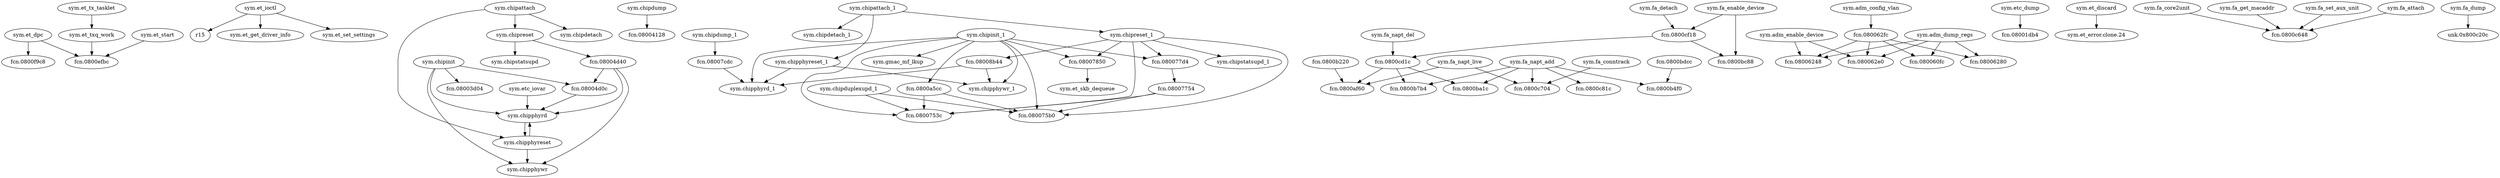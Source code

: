 digraph code {
  "0x080108a8" [label="sym.et_dpc"];
  "0x080108a8" -> "0x0800f9c8";
  "0x0800f9c8" [label="fcn.0800f9c8"];
  "0x080108a8" -> "0x0800efbc";
  "0x0800efbc" [label="fcn.0800efbc"];
  "0x0800f9ac" [label="sym.et_tx_tasklet"];
  "0x0800f9ac" -> "0x0800f96c";
  "0x0800f96c" [label="sym.et_txq_work"];
  "0x0800f96c" [label="sym.et_txq_work"];
  "0x0800f96c" -> "0x0800efbc";
  "0x0800efbc" [label="fcn.0800efbc"];
  "0x08000aac" [label="sym.et_ioctl"];
  "0x08000aac" -> "0x08000034";
  "0x08000034" [label="r15"];
  "0x08000aac" -> "0x080007f8";
  "0x080007f8" [label="sym.et_get_driver_info"];
  "0x08000aac" -> "0x08000850";
  "0x08000850" [label="sym.et_set_settings"];
  "0x0800f4b4" [label="sym.et_start"];
  "0x0800f4b4" -> "0x0800efbc";
  "0x0800efbc" [label="fcn.0800efbc"];
  "0x08003fa0" [label="sym.chipphyrd"];
  "0x08003fa0" -> "0x08004e0c";
  "0x08004e0c" [label="sym.chipphyreset"];
  "0x08004e0c" [label="sym.chipphyreset"];
  "0x08004e0c" -> "0x08003dfc";
  "0x08003dfc" [label="sym.chipphywr"];
  "0x08004e0c" -> "0x08003fa0";
  "0x08003fa0" [label="sym.chipphyrd"];
  "0x08004c60" [label="sym.chipdump"];
  "0x08004c60" -> "0x08004128";
  "0x08004128" [label="fcn.08004128"];
  "0x0800509c" [label="sym.chipinit"];
  "0x0800509c" -> "0x08003fa0";
  "0x08003fa0" [label="sym.chipphyrd"];
  "0x0800509c" -> "0x08003dfc";
  "0x08003dfc" [label="sym.chipphywr"];
  "0x0800509c" -> "0x08003d04";
  "0x08003d04" [label="fcn.08003d04"];
  "0x0800509c" -> "0x08004d0c";
  "0x08004d0c" [label="fcn.08004d0c"];
  "0x080054c8" [label="sym.chipreset"];
  "0x080054c8" -> "0x08004d40";
  "0x08004d40" [label="fcn.08004d40"];
  "0x080054c8" -> "0x080035e8";
  "0x080035e8" [label="sym.chipstatsupd"];
  "0x08005c48" [label="sym.chipattach"];
  "0x08005c48" -> "0x080054c8";
  "0x080054c8" [label="sym.chipreset"];
  "0x08005c48" -> "0x08004e0c";
  "0x08004e0c" [label="sym.chipphyreset"];
  "0x08005c48" -> "0x08005b90";
  "0x08005b90" [label="sym.chipdetach"];
  "0x08007624" [label="sym.chipduplexupd_1"];
  "0x08007624" -> "0x0800753c";
  "0x0800753c" [label="fcn.0800753c"];
  "0x08007624" -> "0x080075b0";
  "0x080075b0" [label="fcn.080075b0"];
  "0x08008a90" [label="sym.chipdump_1"];
  "0x08008a90" -> "0x08007cdc";
  "0x08007cdc" [label="fcn.08007cdc"];
  "0x08008f34" [label="sym.chipphyreset_1"];
  "0x08008f34" -> "0x080079a0";
  "0x080079a0" [label="sym.chipphywr_1"];
  "0x08008f34" -> "0x08007b40";
  "0x08007b40" [label="sym.chipphyrd_1"];
  "0x0800912c" [label="sym.chipreset_1"];
  "0x0800912c" -> "0x0800753c";
  "0x0800753c" [label="fcn.0800753c"];
  "0x0800912c" -> "0x080075b0";
  "0x080075b0" [label="fcn.080075b0"];
  "0x0800912c" -> "0x08008b44";
  "0x08008b44" [label="fcn.08008b44"];
  "0x0800912c" -> "0x080077d4";
  "0x080077d4" [label="fcn.080077d4"];
  "0x0800912c" -> "0x08006d08";
  "0x08006d08" [label="sym.chipstatsupd_1"];
  "0x0800912c" -> "0x08007850";
  "0x08007850" [label="fcn.08007850"];
  "0x08009b00" [label="sym.chipattach_1"];
  "0x08009b00" -> "0x0800912c";
  "0x0800912c" [label="sym.chipreset_1"];
  "0x08009b00" -> "0x08008f34";
  "0x08008f34" [label="sym.chipphyreset_1"];
  "0x08009b00" -> "0x080099f0";
  "0x080099f0" [label="sym.chipdetach_1"];
  "0x0800a648" [label="sym.chipinit_1"];
  "0x0800a648" -> "0x0800a5cc";
  "0x0800a5cc" [label="fcn.0800a5cc"];
  "0x0800a648" -> "0x0800753c";
  "0x0800753c" [label="fcn.0800753c"];
  "0x0800a648" -> "0x080075b0";
  "0x080075b0" [label="fcn.080075b0"];
  "0x0800a648" -> "0x080077d4";
  "0x080077d4" [label="fcn.080077d4"];
  "0x0800a648" -> "0x08007850";
  "0x08007850" [label="fcn.08007850"];
  "0x0800a648" -> "0x08007b40";
  "0x08007b40" [label="sym.chipphyrd_1"];
  "0x0800a648" -> "0x080079a0";
  "0x080079a0" [label="sym.chipphywr_1"];
  "0x0800a648" -> "0x08006bdc";
  "0x08006bdc" [label="sym.gmac_mf_lkup"];
  "0x0800e00c" [label="sym.fa_napt_del"];
  "0x0800e00c" -> "0x0800cd1c";
  "0x0800cd1c" [label="fcn.0800cd1c"];
  "0x080023e8" [label="sym.etc_iovar"];
  "0x080023e8" -> "0x08003fa0";
  "0x08003fa0" [label="sym.chipphyrd"];
  "0x0800e244" [label="sym.fa_napt_live"];
  "0x0800e244" -> "0x0800c704";
  "0x0800c704" [label="fcn.0800c704"];
  "0x0800e244" -> "0x0800af60";
  "0x0800af60" [label="fcn.0800af60"];
  "0x08006960" [label="sym.adm_dump_regs"];
  "0x08006960" -> "0x08006248";
  "0x08006248" [label="fcn.08006248"];
  "0x08006960" -> "0x080060fc";
  "0x080060fc" [label="fcn.080060fc"];
  "0x08006960" -> "0x080062e0";
  "0x080062e0" [label="fcn.080062e0"];
  "0x08006960" -> "0x08006280";
  "0x08006280" [label="fcn.08006280"];
  "0x0800d894" [label="sym.fa_napt_add"];
  "0x0800d894" -> "0x0800c704";
  "0x0800c704" [label="fcn.0800c704"];
  "0x0800d894" -> "0x0800b4f0";
  "0x0800b4f0" [label="fcn.0800b4f0"];
  "0x0800d894" -> "0x0800c81c";
  "0x0800c81c" [label="fcn.0800c81c"];
  "0x0800d894" -> "0x0800b7b4";
  "0x0800b7b4" [label="fcn.0800b7b4"];
  "0x0800d894" -> "0x0800ba1c";
  "0x0800ba1c" [label="fcn.0800ba1c"];
  "0x0800d500" [label="sym.fa_enable_device"];
  "0x0800d500" -> "0x0800bc88";
  "0x0800bc88" [label="fcn.0800bc88"];
  "0x0800d500" -> "0x0800cf18";
  "0x0800cf18" [label="fcn.0800cf18"];
  "0x080065b0" [label="sym.adm_config_vlan"];
  "0x080065b0" -> "0x080062fc";
  "0x080062fc" [label="fcn.080062fc"];
  "0x0800313c" [label="sym.etc_dump"];
  "0x0800313c" -> "0x08001db4";
  "0x08001db4" [label="fcn.08001db4"];
  "0x080018e0" [label="sym.et_discard"];
  "0x080018e0" -> "0x08001068";
  "0x08001068" [label="sym.et_error.clone.24"];
  "0x0800d084" [label="sym.fa_core2unit"];
  "0x0800d084" -> "0x0800c648";
  "0x0800c648" [label="fcn.0800c648"];
  "0x0800e5e8" [label="sym.fa_dump"];
  "0x0800e5e8" -> "0x0800c20c";
  "0x0800c20c" [label="unk.0x800c20c"];
  "0x0800e3d8" [label="sym.fa_get_macaddr"];
  "0x0800e3d8" -> "0x0800c648";
  "0x0800c648" [label="fcn.0800c648"];
  "0x08006868" [label="sym.adm_enable_device"];
  "0x08006868" -> "0x08006248";
  "0x08006248" [label="fcn.08006248"];
  "0x08006868" -> "0x080062e0";
  "0x080062e0" [label="fcn.080062e0"];
  "0x0800e384" [label="sym.fa_set_aux_unit"];
  "0x0800e384" -> "0x0800c648";
  "0x0800c648" [label="fcn.0800c648"];
  "0x0800e1c4" [label="sym.fa_conntrack"];
  "0x0800e1c4" -> "0x0800c704";
  "0x0800c704" [label="fcn.0800c704"];
  "0x0800d480" [label="sym.fa_detach"];
  "0x0800d480" -> "0x0800cf18";
  "0x0800cf18" [label="fcn.0800cf18"];
  "0x0800d130" [label="sym.fa_attach"];
  "0x0800d130" -> "0x0800c648";
  "0x0800c648" [label="fcn.0800c648"];
  "0x08004d0c" [label="fcn.08004d0c"];
  "0x08004d0c" -> "0x08003fa0";
  "0x08003fa0" [label="sym.chipphyrd"];
  "0x08004d40" [label="fcn.08004d40"];
  "0x08004d40" -> "0x08003fa0";
  "0x08003fa0" [label="sym.chipphyrd"];
  "0x08004d40" -> "0x08003dfc";
  "0x08003dfc" [label="sym.chipphywr"];
  "0x08004d40" -> "0x08004d0c";
  "0x08004d0c" [label="fcn.08004d0c"];
  "0x080062fc" [label="fcn.080062fc"];
  "0x080062fc" -> "0x08006248";
  "0x08006248" [label="fcn.08006248"];
  "0x080062fc" -> "0x080060fc";
  "0x080060fc" [label="fcn.080060fc"];
  "0x080062fc" -> "0x08006280";
  "0x08006280" [label="fcn.08006280"];
  "0x080062fc" -> "0x080062e0";
  "0x080062e0" [label="fcn.080062e0"];
  "0x08007754" [label="fcn.08007754"];
  "0x08007754" -> "0x0800753c";
  "0x0800753c" [label="fcn.0800753c"];
  "0x08007754" -> "0x080075b0";
  "0x080075b0" [label="fcn.080075b0"];
  "0x08007cdc" [label="fcn.08007cdc"];
  "0x08007cdc" -> "0x08007b40";
  "0x08007b40" [label="sym.chipphyrd_1"];
  "0x08008b44" [label="fcn.08008b44"];
  "0x08008b44" -> "0x080079a0";
  "0x080079a0" [label="sym.chipphywr_1"];
  "0x08008b44" -> "0x08007b40";
  "0x08007b40" [label="sym.chipphyrd_1"];
  "0x080077d4" [label="fcn.080077d4"];
  "0x080077d4" -> "0x08007754";
  "0x08007754" [label="fcn.08007754"];
  "0x08007850" [label="fcn.08007850"];
  "0x08007850" -> "0x0800ee64";
  "0x0800ee64" [label="sym.et_skb_dequeue"];
  "0x0800a5cc" [label="fcn.0800a5cc"];
  "0x0800a5cc" -> "0x0800753c";
  "0x0800753c" [label="fcn.0800753c"];
  "0x0800a5cc" -> "0x080075b0";
  "0x080075b0" [label="fcn.080075b0"];
  "0x0800bdcc" [label="fcn.0800bdcc"];
  "0x0800bdcc" -> "0x0800b4f0";
  "0x0800b4f0" [label="fcn.0800b4f0"];
  "0x0800b220" [label="fcn.0800b220"];
  "0x0800b220" -> "0x0800af60";
  "0x0800af60" [label="fcn.0800af60"];
  "0x0800cd1c" [label="fcn.0800cd1c"];
  "0x0800cd1c" -> "0x0800af60";
  "0x0800af60" [label="fcn.0800af60"];
  "0x0800cd1c" -> "0x0800b7b4";
  "0x0800b7b4" [label="fcn.0800b7b4"];
  "0x0800cd1c" -> "0x0800ba1c";
  "0x0800ba1c" [label="fcn.0800ba1c"];
  "0x0800cf18" [label="fcn.0800cf18"];
  "0x0800cf18" -> "0x0800bc88";
  "0x0800bc88" [label="fcn.0800bc88"];
  "0x0800cf18" -> "0x0800cd1c";
  "0x0800cd1c" [label="fcn.0800cd1c"];
}